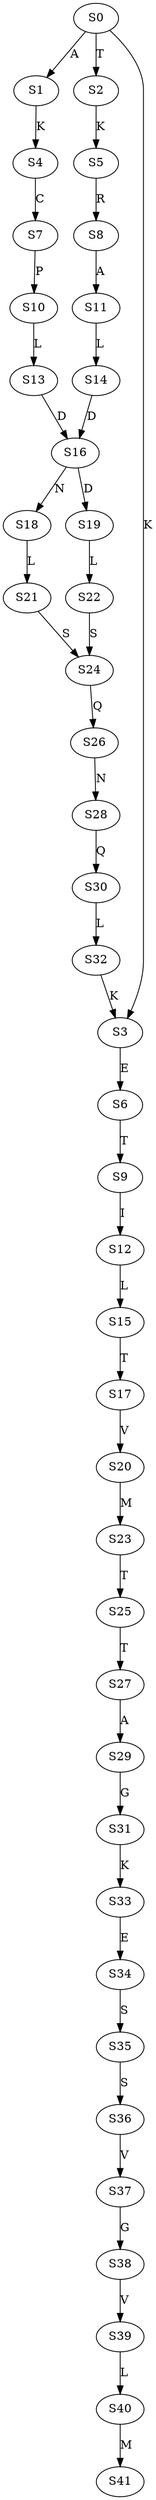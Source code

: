 strict digraph  {
	S0 -> S1 [ label = A ];
	S0 -> S2 [ label = T ];
	S0 -> S3 [ label = K ];
	S1 -> S4 [ label = K ];
	S2 -> S5 [ label = K ];
	S3 -> S6 [ label = E ];
	S4 -> S7 [ label = C ];
	S5 -> S8 [ label = R ];
	S6 -> S9 [ label = T ];
	S7 -> S10 [ label = P ];
	S8 -> S11 [ label = A ];
	S9 -> S12 [ label = I ];
	S10 -> S13 [ label = L ];
	S11 -> S14 [ label = L ];
	S12 -> S15 [ label = L ];
	S13 -> S16 [ label = D ];
	S14 -> S16 [ label = D ];
	S15 -> S17 [ label = T ];
	S16 -> S18 [ label = N ];
	S16 -> S19 [ label = D ];
	S17 -> S20 [ label = V ];
	S18 -> S21 [ label = L ];
	S19 -> S22 [ label = L ];
	S20 -> S23 [ label = M ];
	S21 -> S24 [ label = S ];
	S22 -> S24 [ label = S ];
	S23 -> S25 [ label = T ];
	S24 -> S26 [ label = Q ];
	S25 -> S27 [ label = T ];
	S26 -> S28 [ label = N ];
	S27 -> S29 [ label = A ];
	S28 -> S30 [ label = Q ];
	S29 -> S31 [ label = G ];
	S30 -> S32 [ label = L ];
	S31 -> S33 [ label = K ];
	S32 -> S3 [ label = K ];
	S33 -> S34 [ label = E ];
	S34 -> S35 [ label = S ];
	S35 -> S36 [ label = S ];
	S36 -> S37 [ label = V ];
	S37 -> S38 [ label = G ];
	S38 -> S39 [ label = V ];
	S39 -> S40 [ label = L ];
	S40 -> S41 [ label = M ];
}
